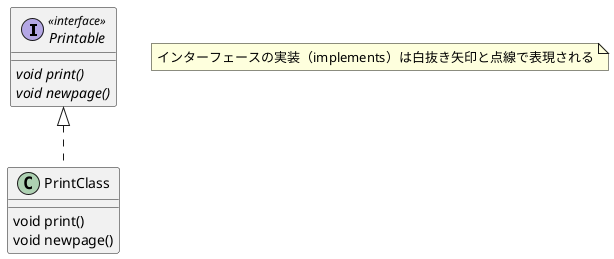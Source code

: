 @startuml
interface Printable << interface >>
interface Printable{
    {abstract} void print()
    {abstract} void newpage()
}
class PrintClass{
    void print()
    void newpage()
}
Printable <|.. PrintClass
note as n1
    インターフェースの実装（implements）は白抜き矢印と点線で表現される
end note
@enduml